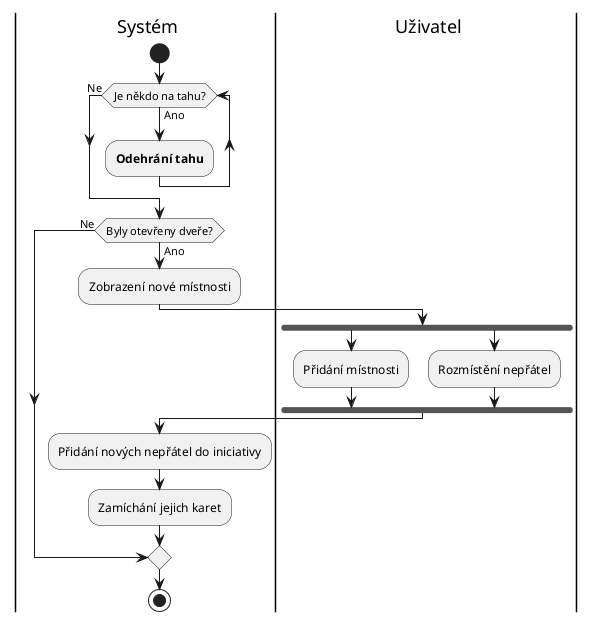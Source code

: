 @startuml round
|s| Systém
|u| Uživatel

|s|
start

while (Je někdo na tahu?) is (Ano)
    :**Odehrání tahu**;
endwhile (Ne)

if (Byly otevřeny dveře?) then (Ne)
else (Ano)
    :Zobrazení nové místnosti;
    |u|
    fork
        :Přidání místnosti;
    fork again
        :Rozmístění nepřátel;
    end fork

    |s|
    :Přidání nových nepřátel do iniciativy;
    :Zamíchání jejich karet;
|s|
endif

stop
@enduml